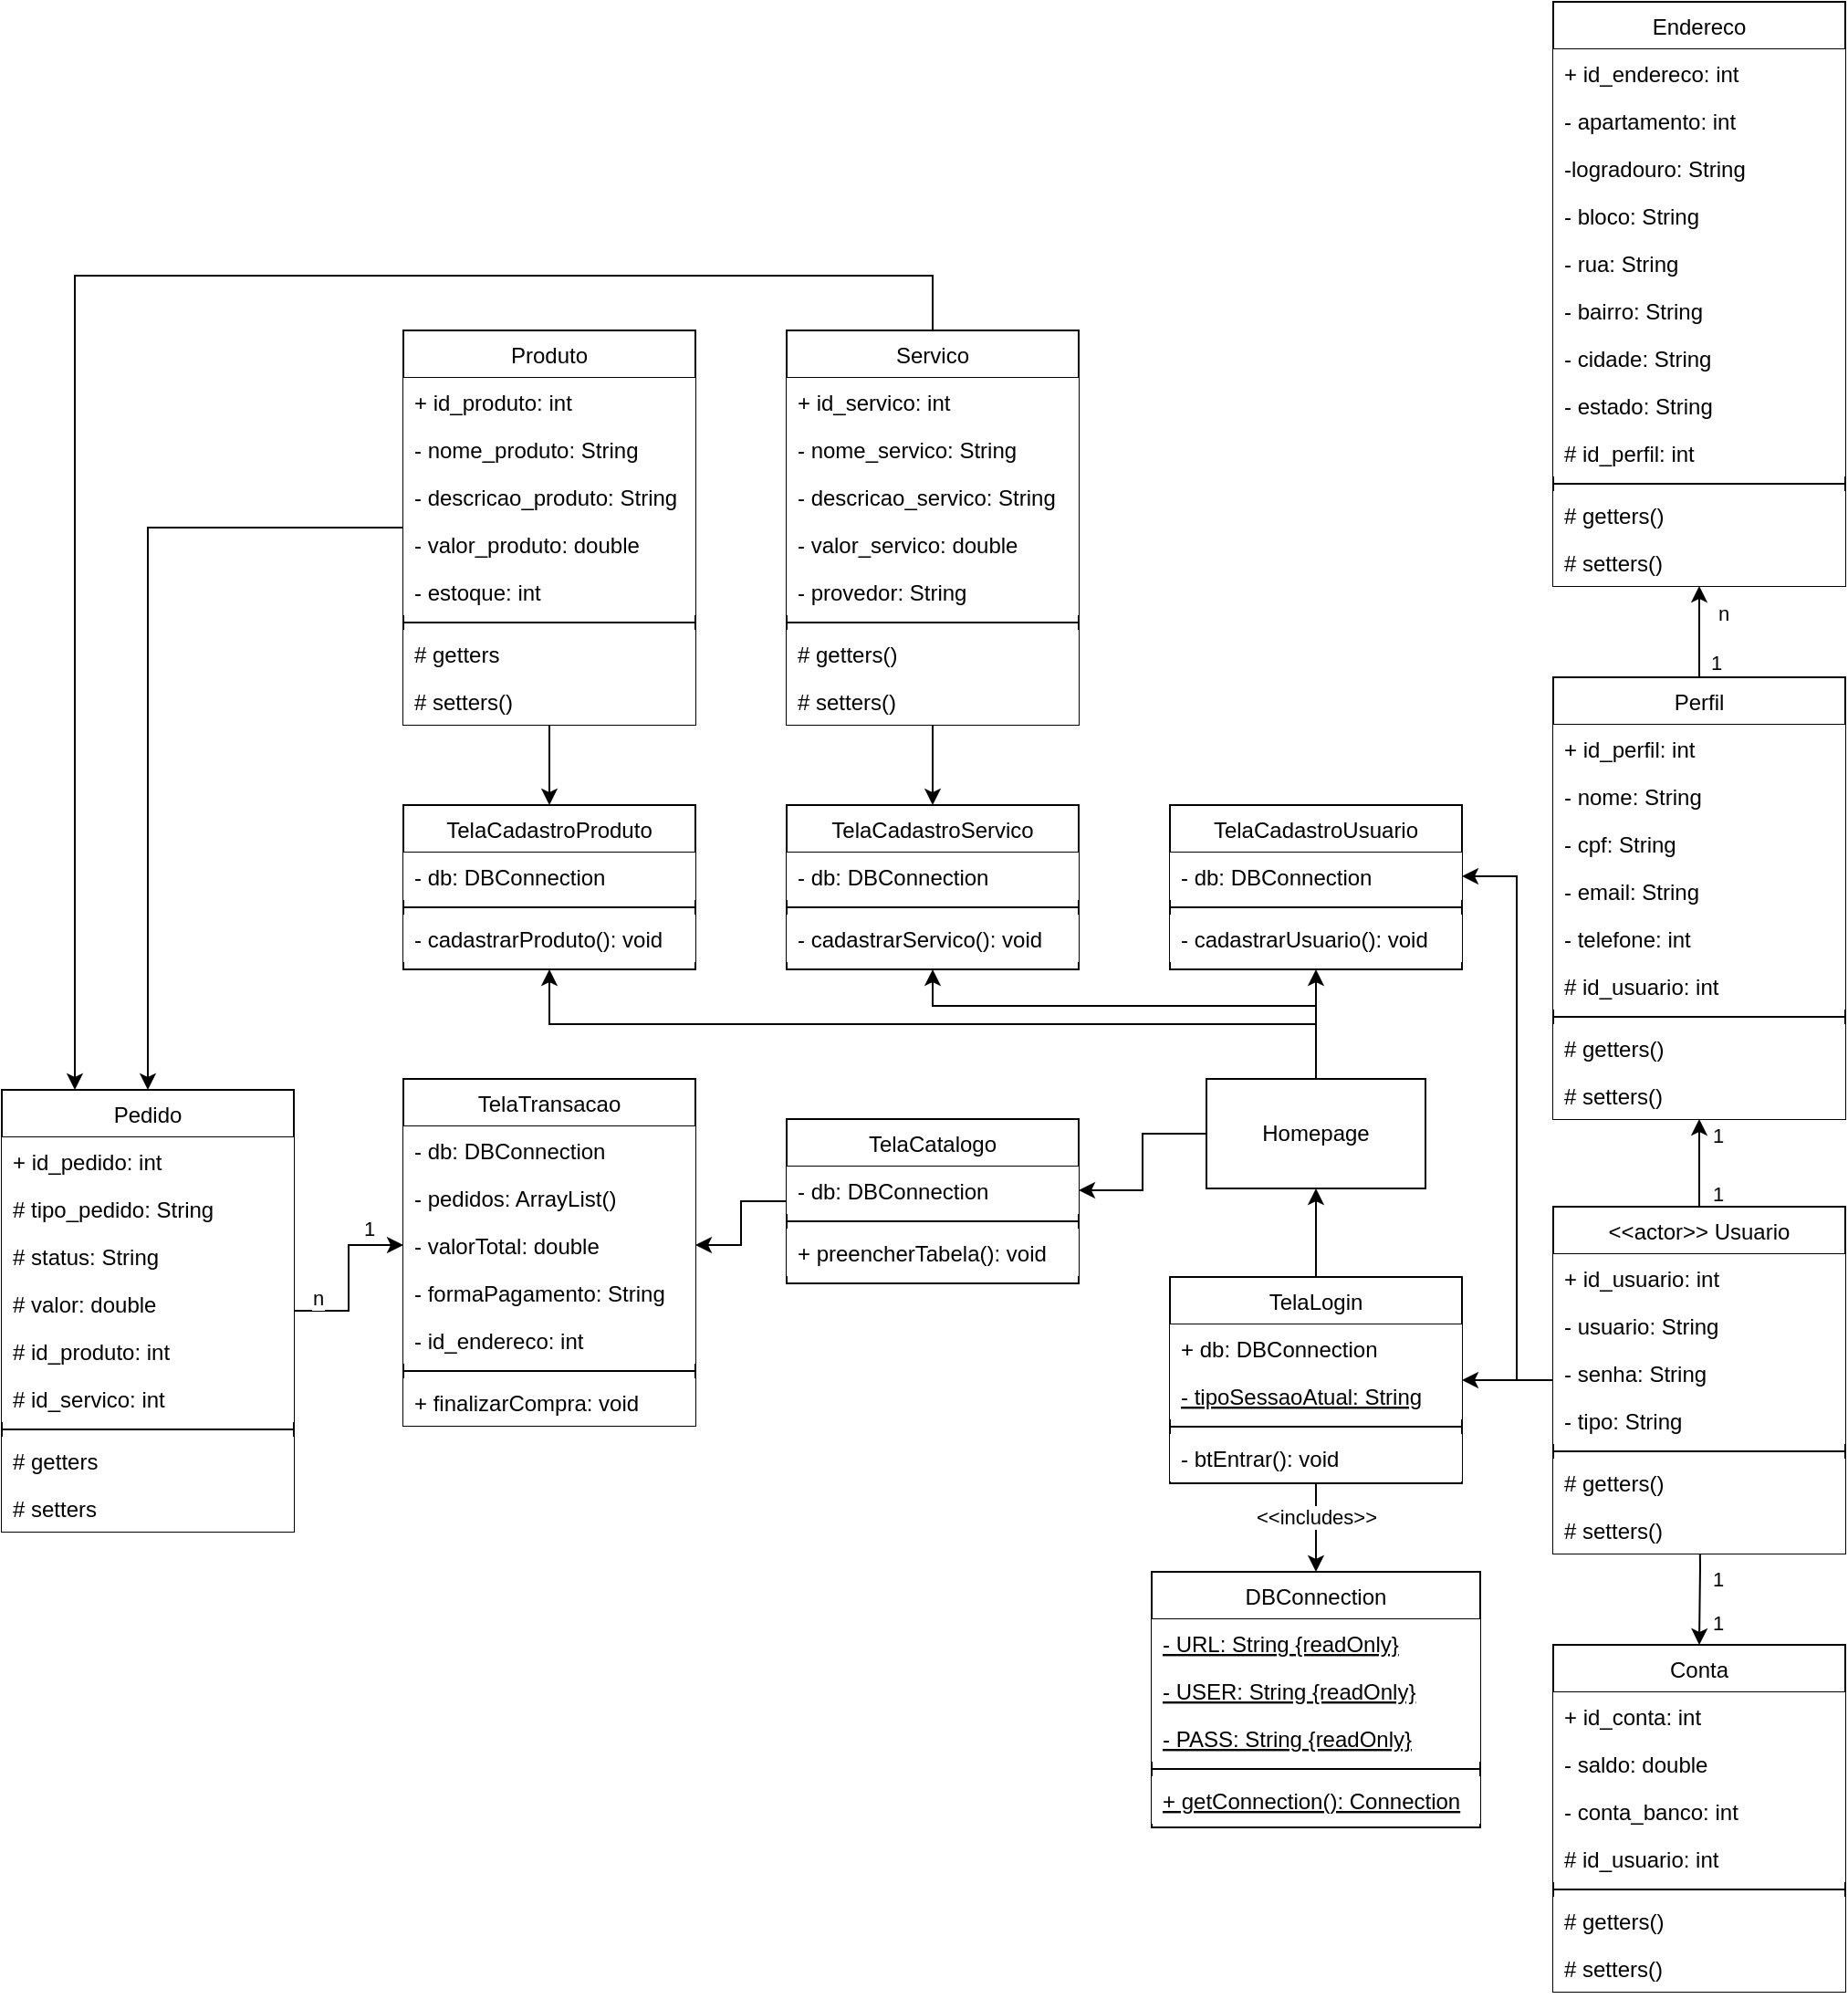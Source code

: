 <mxfile version="23.1.2" type="github">
  <diagram id="C5RBs43oDa-KdzZeNtuy" name="Page-1">
    <mxGraphModel dx="1889" dy="578" grid="1" gridSize="10" guides="1" tooltips="1" connect="1" arrows="1" fold="1" page="1" pageScale="1" pageWidth="827" pageHeight="1169" math="0" shadow="0">
      <root>
        <mxCell id="WIyWlLk6GJQsqaUBKTNV-0" />
        <mxCell id="WIyWlLk6GJQsqaUBKTNV-1" parent="WIyWlLk6GJQsqaUBKTNV-0" />
        <mxCell id="yMXAsZ4megCx-_pCpy9P-123" style="edgeStyle=orthogonalEdgeStyle;rounded=0;orthogonalLoop=1;jettySize=auto;html=1;entryX=0.5;entryY=1;entryDx=0;entryDy=0;" parent="WIyWlLk6GJQsqaUBKTNV-1" source="zkfFHV4jXpPFQw0GAbJ--17" target="yMXAsZ4megCx-_pCpy9P-109" edge="1">
          <mxGeometry relative="1" as="geometry" />
        </mxCell>
        <mxCell id="yMXAsZ4megCx-_pCpy9P-124" style="edgeStyle=orthogonalEdgeStyle;rounded=0;orthogonalLoop=1;jettySize=auto;html=1;" parent="WIyWlLk6GJQsqaUBKTNV-1" source="zkfFHV4jXpPFQw0GAbJ--17" target="yMXAsZ4megCx-_pCpy9P-27" edge="1">
          <mxGeometry relative="1" as="geometry" />
        </mxCell>
        <mxCell id="yMXAsZ4megCx-_pCpy9P-125" value="&amp;lt;&amp;lt;includes&amp;gt;&amp;gt;" style="edgeLabel;html=1;align=center;verticalAlign=middle;resizable=0;points=[];" parent="yMXAsZ4megCx-_pCpy9P-124" vertex="1" connectable="0">
          <mxGeometry x="-0.246" y="-2" relative="1" as="geometry">
            <mxPoint x="2" as="offset" />
          </mxGeometry>
        </mxCell>
        <mxCell id="zkfFHV4jXpPFQw0GAbJ--17" value="TelaLogin" style="swimlane;fontStyle=0;align=center;verticalAlign=top;childLayout=stackLayout;horizontal=1;startSize=26;horizontalStack=0;resizeParent=1;resizeLast=0;collapsible=1;marginBottom=0;rounded=0;shadow=0;strokeWidth=1;fillColor=default;gradientColor=none;" parent="WIyWlLk6GJQsqaUBKTNV-1" vertex="1">
          <mxGeometry x="190" y="748.5" width="160" height="113" as="geometry">
            <mxRectangle x="550" y="140" width="160" height="26" as="alternateBounds" />
          </mxGeometry>
        </mxCell>
        <mxCell id="zkfFHV4jXpPFQw0GAbJ--18" value="+ db: DBConnection" style="text;align=left;verticalAlign=top;spacingLeft=4;spacingRight=4;overflow=hidden;rotatable=0;points=[[0,0.5],[1,0.5]];portConstraint=eastwest;fillColor=default;" parent="zkfFHV4jXpPFQw0GAbJ--17" vertex="1">
          <mxGeometry y="26" width="160" height="26" as="geometry" />
        </mxCell>
        <mxCell id="zkfFHV4jXpPFQw0GAbJ--19" value="- tipoSessaoAtual: String" style="text;align=left;verticalAlign=top;spacingLeft=4;spacingRight=4;overflow=hidden;rotatable=0;points=[[0,0.5],[1,0.5]];portConstraint=eastwest;rounded=0;shadow=0;html=0;fillColor=default;fontStyle=4" parent="zkfFHV4jXpPFQw0GAbJ--17" vertex="1">
          <mxGeometry y="52" width="160" height="26" as="geometry" />
        </mxCell>
        <mxCell id="zkfFHV4jXpPFQw0GAbJ--23" value="" style="line;html=1;strokeWidth=1;align=left;verticalAlign=middle;spacingTop=-1;spacingLeft=3;spacingRight=3;rotatable=0;labelPosition=right;points=[];portConstraint=eastwest;" parent="zkfFHV4jXpPFQw0GAbJ--17" vertex="1">
          <mxGeometry y="78" width="160" height="8" as="geometry" />
        </mxCell>
        <mxCell id="zkfFHV4jXpPFQw0GAbJ--24" value="- btEntrar(): void" style="text;align=left;verticalAlign=top;spacingLeft=4;spacingRight=4;overflow=hidden;rotatable=0;points=[[0,0.5],[1,0.5]];portConstraint=eastwest;fillColor=default;" parent="zkfFHV4jXpPFQw0GAbJ--17" vertex="1">
          <mxGeometry y="86" width="160" height="26" as="geometry" />
        </mxCell>
        <mxCell id="yMXAsZ4megCx-_pCpy9P-65" style="edgeStyle=orthogonalEdgeStyle;rounded=0;orthogonalLoop=1;jettySize=auto;html=1;entryX=0.5;entryY=0;entryDx=0;entryDy=0;" parent="WIyWlLk6GJQsqaUBKTNV-1" target="yMXAsZ4megCx-_pCpy9P-57" edge="1">
          <mxGeometry relative="1" as="geometry">
            <mxPoint x="480" y="863" as="sourcePoint" />
          </mxGeometry>
        </mxCell>
        <mxCell id="yMXAsZ4megCx-_pCpy9P-80" value="1" style="edgeLabel;html=1;align=center;verticalAlign=middle;resizable=0;points=[];" parent="yMXAsZ4megCx-_pCpy9P-65" vertex="1" connectable="0">
          <mxGeometry x="-0.71" relative="1" as="geometry">
            <mxPoint x="10" as="offset" />
          </mxGeometry>
        </mxCell>
        <mxCell id="yMXAsZ4megCx-_pCpy9P-81" value="1" style="edgeLabel;html=1;align=center;verticalAlign=middle;resizable=0;points=[];" parent="yMXAsZ4megCx-_pCpy9P-65" vertex="1" connectable="0">
          <mxGeometry x="0.412" y="-1" relative="1" as="geometry">
            <mxPoint x="11" y="-11" as="offset" />
          </mxGeometry>
        </mxCell>
        <mxCell id="yMXAsZ4megCx-_pCpy9P-106" value="1" style="edgeLabel;html=1;align=center;verticalAlign=middle;resizable=0;points=[];" parent="yMXAsZ4megCx-_pCpy9P-65" vertex="1" connectable="0">
          <mxGeometry x="0.72" y="1" relative="1" as="geometry">
            <mxPoint x="9" as="offset" />
          </mxGeometry>
        </mxCell>
        <mxCell id="yMXAsZ4megCx-_pCpy9P-74" style="edgeStyle=orthogonalEdgeStyle;rounded=0;orthogonalLoop=1;jettySize=auto;html=1;entryX=0.5;entryY=1;entryDx=0;entryDy=0;" parent="WIyWlLk6GJQsqaUBKTNV-1" source="yMXAsZ4megCx-_pCpy9P-18" target="yMXAsZ4megCx-_pCpy9P-66" edge="1">
          <mxGeometry relative="1" as="geometry" />
        </mxCell>
        <mxCell id="yMXAsZ4megCx-_pCpy9P-82" value="1" style="edgeLabel;html=1;align=center;verticalAlign=middle;resizable=0;points=[];" parent="yMXAsZ4megCx-_pCpy9P-74" vertex="1" connectable="0">
          <mxGeometry x="0.477" y="1" relative="1" as="geometry">
            <mxPoint x="11" y="-4" as="offset" />
          </mxGeometry>
        </mxCell>
        <mxCell id="yMXAsZ4megCx-_pCpy9P-83" value="1" style="edgeLabel;html=1;align=center;verticalAlign=middle;resizable=0;points=[];" parent="yMXAsZ4megCx-_pCpy9P-74" vertex="1" connectable="0">
          <mxGeometry x="-0.453" y="-1" relative="1" as="geometry">
            <mxPoint x="9" y="6" as="offset" />
          </mxGeometry>
        </mxCell>
        <mxCell id="yMXAsZ4megCx-_pCpy9P-108" style="edgeStyle=orthogonalEdgeStyle;rounded=0;orthogonalLoop=1;jettySize=auto;html=1;entryX=1;entryY=0.5;entryDx=0;entryDy=0;" parent="WIyWlLk6GJQsqaUBKTNV-1" source="yMXAsZ4megCx-_pCpy9P-18" target="zkfFHV4jXpPFQw0GAbJ--17" edge="1">
          <mxGeometry relative="1" as="geometry" />
        </mxCell>
        <mxCell id="wwQKIm-ps_-PZc3ND7AW-23" style="edgeStyle=orthogonalEdgeStyle;rounded=0;orthogonalLoop=1;jettySize=auto;html=1;entryX=1;entryY=0.5;entryDx=0;entryDy=0;" edge="1" parent="WIyWlLk6GJQsqaUBKTNV-1" source="yMXAsZ4megCx-_pCpy9P-18" target="yMXAsZ4megCx-_pCpy9P-137">
          <mxGeometry relative="1" as="geometry">
            <Array as="points">
              <mxPoint x="380" y="805" />
              <mxPoint x="380" y="529" />
            </Array>
          </mxGeometry>
        </mxCell>
        <mxCell id="yMXAsZ4megCx-_pCpy9P-18" value="&lt;&lt;actor&gt;&gt; Usuario" style="swimlane;fontStyle=0;align=center;verticalAlign=top;childLayout=stackLayout;horizontal=1;startSize=26;horizontalStack=0;resizeParent=1;resizeLast=0;collapsible=1;marginBottom=0;rounded=0;shadow=0;strokeWidth=1;fillColor=default;gradientColor=none;" parent="WIyWlLk6GJQsqaUBKTNV-1" vertex="1">
          <mxGeometry x="400" y="710" width="160" height="190" as="geometry">
            <mxRectangle x="550" y="140" width="160" height="26" as="alternateBounds" />
          </mxGeometry>
        </mxCell>
        <mxCell id="yMXAsZ4megCx-_pCpy9P-19" value="+ id_usuario: int" style="text;align=left;verticalAlign=top;spacingLeft=4;spacingRight=4;overflow=hidden;rotatable=0;points=[[0,0.5],[1,0.5]];portConstraint=eastwest;fillColor=default;" parent="yMXAsZ4megCx-_pCpy9P-18" vertex="1">
          <mxGeometry y="26" width="160" height="26" as="geometry" />
        </mxCell>
        <mxCell id="yMXAsZ4megCx-_pCpy9P-20" value="- usuario: String" style="text;align=left;verticalAlign=top;spacingLeft=4;spacingRight=4;overflow=hidden;rotatable=0;points=[[0,0.5],[1,0.5]];portConstraint=eastwest;rounded=0;shadow=0;html=0;fillColor=default;" parent="yMXAsZ4megCx-_pCpy9P-18" vertex="1">
          <mxGeometry y="52" width="160" height="26" as="geometry" />
        </mxCell>
        <mxCell id="yMXAsZ4megCx-_pCpy9P-21" value="- senha: String" style="text;align=left;verticalAlign=top;spacingLeft=4;spacingRight=4;overflow=hidden;rotatable=0;points=[[0,0.5],[1,0.5]];portConstraint=eastwest;rounded=0;shadow=0;html=0;fillColor=default;" parent="yMXAsZ4megCx-_pCpy9P-18" vertex="1">
          <mxGeometry y="78" width="160" height="26" as="geometry" />
        </mxCell>
        <mxCell id="yMXAsZ4megCx-_pCpy9P-22" value="- tipo: String" style="text;align=left;verticalAlign=top;spacingLeft=4;spacingRight=4;overflow=hidden;rotatable=0;points=[[0,0.5],[1,0.5]];portConstraint=eastwest;rounded=0;shadow=0;html=0;fillColor=default;" parent="yMXAsZ4megCx-_pCpy9P-18" vertex="1">
          <mxGeometry y="104" width="160" height="26" as="geometry" />
        </mxCell>
        <mxCell id="yMXAsZ4megCx-_pCpy9P-24" value="" style="line;html=1;strokeWidth=1;align=left;verticalAlign=middle;spacingTop=-1;spacingLeft=3;spacingRight=3;rotatable=0;labelPosition=right;points=[];portConstraint=eastwest;" parent="yMXAsZ4megCx-_pCpy9P-18" vertex="1">
          <mxGeometry y="130" width="160" height="8" as="geometry" />
        </mxCell>
        <mxCell id="yMXAsZ4megCx-_pCpy9P-25" value="# getters()" style="text;align=left;verticalAlign=top;spacingLeft=4;spacingRight=4;overflow=hidden;rotatable=0;points=[[0,0.5],[1,0.5]];portConstraint=eastwest;fillColor=default;" parent="yMXAsZ4megCx-_pCpy9P-18" vertex="1">
          <mxGeometry y="138" width="160" height="26" as="geometry" />
        </mxCell>
        <mxCell id="yMXAsZ4megCx-_pCpy9P-26" value="# setters()" style="text;align=left;verticalAlign=top;spacingLeft=4;spacingRight=4;overflow=hidden;rotatable=0;points=[[0,0.5],[1,0.5]];portConstraint=eastwest;fillColor=default;" parent="yMXAsZ4megCx-_pCpy9P-18" vertex="1">
          <mxGeometry y="164" width="160" height="26" as="geometry" />
        </mxCell>
        <mxCell id="yMXAsZ4megCx-_pCpy9P-27" value="DBConnection" style="swimlane;fontStyle=0;align=center;verticalAlign=top;childLayout=stackLayout;horizontal=1;startSize=26;horizontalStack=0;resizeParent=1;resizeLast=0;collapsible=1;marginBottom=0;rounded=0;shadow=0;strokeWidth=1;fillColor=default;gradientColor=none;" parent="WIyWlLk6GJQsqaUBKTNV-1" vertex="1">
          <mxGeometry x="180" y="910" width="180" height="140" as="geometry">
            <mxRectangle x="550" y="140" width="160" height="26" as="alternateBounds" />
          </mxGeometry>
        </mxCell>
        <mxCell id="yMXAsZ4megCx-_pCpy9P-28" value="- URL: String {readOnly}&#xa;" style="text;align=left;verticalAlign=top;spacingLeft=4;spacingRight=4;overflow=hidden;rotatable=0;points=[[0,0.5],[1,0.5]];portConstraint=eastwest;fillColor=default;fontStyle=4" parent="yMXAsZ4megCx-_pCpy9P-27" vertex="1">
          <mxGeometry y="26" width="180" height="26" as="geometry" />
        </mxCell>
        <mxCell id="yMXAsZ4megCx-_pCpy9P-29" value="- USER: String {readOnly}" style="text;align=left;verticalAlign=top;spacingLeft=4;spacingRight=4;overflow=hidden;rotatable=0;points=[[0,0.5],[1,0.5]];portConstraint=eastwest;rounded=0;shadow=0;html=0;fillColor=default;fontStyle=4" parent="yMXAsZ4megCx-_pCpy9P-27" vertex="1">
          <mxGeometry y="52" width="180" height="26" as="geometry" />
        </mxCell>
        <mxCell id="yMXAsZ4megCx-_pCpy9P-30" value="- PASS: String {readOnly}" style="text;align=left;verticalAlign=top;spacingLeft=4;spacingRight=4;overflow=hidden;rotatable=0;points=[[0,0.5],[1,0.5]];portConstraint=eastwest;rounded=0;shadow=0;html=0;fillColor=default;fontStyle=4" parent="yMXAsZ4megCx-_pCpy9P-27" vertex="1">
          <mxGeometry y="78" width="180" height="26" as="geometry" />
        </mxCell>
        <mxCell id="yMXAsZ4megCx-_pCpy9P-33" value="" style="line;html=1;strokeWidth=1;align=left;verticalAlign=middle;spacingTop=-1;spacingLeft=3;spacingRight=3;rotatable=0;labelPosition=right;points=[];portConstraint=eastwest;" parent="yMXAsZ4megCx-_pCpy9P-27" vertex="1">
          <mxGeometry y="104" width="180" height="8" as="geometry" />
        </mxCell>
        <mxCell id="yMXAsZ4megCx-_pCpy9P-34" value="+ getConnection(): Connection" style="text;align=left;verticalAlign=top;spacingLeft=4;spacingRight=4;overflow=hidden;rotatable=0;points=[[0,0.5],[1,0.5]];portConstraint=eastwest;fillColor=default;fontStyle=4" parent="yMXAsZ4megCx-_pCpy9P-27" vertex="1">
          <mxGeometry y="112" width="180" height="26" as="geometry" />
        </mxCell>
        <mxCell id="wwQKIm-ps_-PZc3ND7AW-12" style="edgeStyle=orthogonalEdgeStyle;rounded=0;orthogonalLoop=1;jettySize=auto;html=1;" edge="1" parent="WIyWlLk6GJQsqaUBKTNV-1" source="yMXAsZ4megCx-_pCpy9P-36" target="yMXAsZ4megCx-_pCpy9P-146">
          <mxGeometry relative="1" as="geometry" />
        </mxCell>
        <mxCell id="wwQKIm-ps_-PZc3ND7AW-20" style="edgeStyle=orthogonalEdgeStyle;rounded=0;orthogonalLoop=1;jettySize=auto;html=1;entryX=0.5;entryY=0;entryDx=0;entryDy=0;" edge="1" parent="WIyWlLk6GJQsqaUBKTNV-1" source="yMXAsZ4megCx-_pCpy9P-36" target="yMXAsZ4megCx-_pCpy9P-127">
          <mxGeometry relative="1" as="geometry" />
        </mxCell>
        <mxCell id="yMXAsZ4megCx-_pCpy9P-36" value="Produto" style="swimlane;fontStyle=0;align=center;verticalAlign=top;childLayout=stackLayout;horizontal=1;startSize=26;horizontalStack=0;resizeParent=1;resizeLast=0;collapsible=1;marginBottom=0;rounded=0;shadow=0;strokeWidth=1;fillColor=default;gradientColor=none;" parent="WIyWlLk6GJQsqaUBKTNV-1" vertex="1">
          <mxGeometry x="-230" y="230" width="160" height="216" as="geometry">
            <mxRectangle x="550" y="140" width="160" height="26" as="alternateBounds" />
          </mxGeometry>
        </mxCell>
        <mxCell id="yMXAsZ4megCx-_pCpy9P-37" value="+ id_produto: int" style="text;align=left;verticalAlign=top;spacingLeft=4;spacingRight=4;overflow=hidden;rotatable=0;points=[[0,0.5],[1,0.5]];portConstraint=eastwest;fillColor=default;" parent="yMXAsZ4megCx-_pCpy9P-36" vertex="1">
          <mxGeometry y="26" width="160" height="26" as="geometry" />
        </mxCell>
        <mxCell id="yMXAsZ4megCx-_pCpy9P-38" value="- nome_produto: String" style="text;align=left;verticalAlign=top;spacingLeft=4;spacingRight=4;overflow=hidden;rotatable=0;points=[[0,0.5],[1,0.5]];portConstraint=eastwest;rounded=0;shadow=0;html=0;fillColor=default;" parent="yMXAsZ4megCx-_pCpy9P-36" vertex="1">
          <mxGeometry y="52" width="160" height="26" as="geometry" />
        </mxCell>
        <mxCell id="yMXAsZ4megCx-_pCpy9P-39" value="- descricao_produto: String" style="text;align=left;verticalAlign=top;spacingLeft=4;spacingRight=4;overflow=hidden;rotatable=0;points=[[0,0.5],[1,0.5]];portConstraint=eastwest;rounded=0;shadow=0;html=0;fillColor=default;" parent="yMXAsZ4megCx-_pCpy9P-36" vertex="1">
          <mxGeometry y="78" width="160" height="26" as="geometry" />
        </mxCell>
        <mxCell id="yMXAsZ4megCx-_pCpy9P-40" value="- valor_produto: double" style="text;align=left;verticalAlign=top;spacingLeft=4;spacingRight=4;overflow=hidden;rotatable=0;points=[[0,0.5],[1,0.5]];portConstraint=eastwest;rounded=0;shadow=0;html=0;fillColor=default;" parent="yMXAsZ4megCx-_pCpy9P-36" vertex="1">
          <mxGeometry y="104" width="160" height="26" as="geometry" />
        </mxCell>
        <mxCell id="yMXAsZ4megCx-_pCpy9P-41" value="- estoque: int" style="text;align=left;verticalAlign=top;spacingLeft=4;spacingRight=4;overflow=hidden;rotatable=0;points=[[0,0.5],[1,0.5]];portConstraint=eastwest;rounded=0;shadow=0;html=0;fillColor=default;" parent="yMXAsZ4megCx-_pCpy9P-36" vertex="1">
          <mxGeometry y="130" width="160" height="26" as="geometry" />
        </mxCell>
        <mxCell id="yMXAsZ4megCx-_pCpy9P-42" value="" style="line;html=1;strokeWidth=1;align=left;verticalAlign=middle;spacingTop=-1;spacingLeft=3;spacingRight=3;rotatable=0;labelPosition=right;points=[];portConstraint=eastwest;" parent="yMXAsZ4megCx-_pCpy9P-36" vertex="1">
          <mxGeometry y="156" width="160" height="8" as="geometry" />
        </mxCell>
        <mxCell id="yMXAsZ4megCx-_pCpy9P-43" value="# getters" style="text;align=left;verticalAlign=top;spacingLeft=4;spacingRight=4;overflow=hidden;rotatable=0;points=[[0,0.5],[1,0.5]];portConstraint=eastwest;fillColor=default;" parent="yMXAsZ4megCx-_pCpy9P-36" vertex="1">
          <mxGeometry y="164" width="160" height="26" as="geometry" />
        </mxCell>
        <mxCell id="wwQKIm-ps_-PZc3ND7AW-26" value="# setters()" style="text;align=left;verticalAlign=top;spacingLeft=4;spacingRight=4;overflow=hidden;rotatable=0;points=[[0,0.5],[1,0.5]];portConstraint=eastwest;fillColor=default;" vertex="1" parent="yMXAsZ4megCx-_pCpy9P-36">
          <mxGeometry y="190" width="160" height="26" as="geometry" />
        </mxCell>
        <mxCell id="wwQKIm-ps_-PZc3ND7AW-10" style="edgeStyle=orthogonalEdgeStyle;rounded=0;orthogonalLoop=1;jettySize=auto;html=1;" edge="1" parent="WIyWlLk6GJQsqaUBKTNV-1" source="yMXAsZ4megCx-_pCpy9P-45" target="wwQKIm-ps_-PZc3ND7AW-5">
          <mxGeometry relative="1" as="geometry" />
        </mxCell>
        <mxCell id="wwQKIm-ps_-PZc3ND7AW-22" style="edgeStyle=orthogonalEdgeStyle;rounded=0;orthogonalLoop=1;jettySize=auto;html=1;entryX=0.25;entryY=0;entryDx=0;entryDy=0;" edge="1" parent="WIyWlLk6GJQsqaUBKTNV-1" source="yMXAsZ4megCx-_pCpy9P-45" target="yMXAsZ4megCx-_pCpy9P-127">
          <mxGeometry relative="1" as="geometry">
            <Array as="points">
              <mxPoint x="60" y="200" />
              <mxPoint x="-410" y="200" />
            </Array>
          </mxGeometry>
        </mxCell>
        <mxCell id="yMXAsZ4megCx-_pCpy9P-45" value="Servico" style="swimlane;fontStyle=0;align=center;verticalAlign=top;childLayout=stackLayout;horizontal=1;startSize=26;horizontalStack=0;resizeParent=1;resizeLast=0;collapsible=1;marginBottom=0;rounded=0;shadow=0;strokeWidth=1;fillColor=default;gradientColor=none;" parent="WIyWlLk6GJQsqaUBKTNV-1" vertex="1">
          <mxGeometry x="-20" y="230" width="160" height="216" as="geometry">
            <mxRectangle x="550" y="140" width="160" height="26" as="alternateBounds" />
          </mxGeometry>
        </mxCell>
        <mxCell id="yMXAsZ4megCx-_pCpy9P-46" value="+ id_servico: int" style="text;align=left;verticalAlign=top;spacingLeft=4;spacingRight=4;overflow=hidden;rotatable=0;points=[[0,0.5],[1,0.5]];portConstraint=eastwest;fillColor=default;" parent="yMXAsZ4megCx-_pCpy9P-45" vertex="1">
          <mxGeometry y="26" width="160" height="26" as="geometry" />
        </mxCell>
        <mxCell id="yMXAsZ4megCx-_pCpy9P-47" value="- nome_servico: String" style="text;align=left;verticalAlign=top;spacingLeft=4;spacingRight=4;overflow=hidden;rotatable=0;points=[[0,0.5],[1,0.5]];portConstraint=eastwest;rounded=0;shadow=0;html=0;fillColor=default;" parent="yMXAsZ4megCx-_pCpy9P-45" vertex="1">
          <mxGeometry y="52" width="160" height="26" as="geometry" />
        </mxCell>
        <mxCell id="yMXAsZ4megCx-_pCpy9P-48" value="- descricao_servico: String" style="text;align=left;verticalAlign=top;spacingLeft=4;spacingRight=4;overflow=hidden;rotatable=0;points=[[0,0.5],[1,0.5]];portConstraint=eastwest;rounded=0;shadow=0;html=0;fillColor=default;" parent="yMXAsZ4megCx-_pCpy9P-45" vertex="1">
          <mxGeometry y="78" width="160" height="26" as="geometry" />
        </mxCell>
        <mxCell id="yMXAsZ4megCx-_pCpy9P-49" value="- valor_servico: double" style="text;align=left;verticalAlign=top;spacingLeft=4;spacingRight=4;overflow=hidden;rotatable=0;points=[[0,0.5],[1,0.5]];portConstraint=eastwest;rounded=0;shadow=0;html=0;fillColor=default;" parent="yMXAsZ4megCx-_pCpy9P-45" vertex="1">
          <mxGeometry y="104" width="160" height="26" as="geometry" />
        </mxCell>
        <mxCell id="yMXAsZ4megCx-_pCpy9P-50" value="- provedor: String" style="text;align=left;verticalAlign=top;spacingLeft=4;spacingRight=4;overflow=hidden;rotatable=0;points=[[0,0.5],[1,0.5]];portConstraint=eastwest;rounded=0;shadow=0;html=0;fillColor=default;" parent="yMXAsZ4megCx-_pCpy9P-45" vertex="1">
          <mxGeometry y="130" width="160" height="26" as="geometry" />
        </mxCell>
        <mxCell id="yMXAsZ4megCx-_pCpy9P-51" value="" style="line;html=1;strokeWidth=1;align=left;verticalAlign=middle;spacingTop=-1;spacingLeft=3;spacingRight=3;rotatable=0;labelPosition=right;points=[];portConstraint=eastwest;" parent="yMXAsZ4megCx-_pCpy9P-45" vertex="1">
          <mxGeometry y="156" width="160" height="8" as="geometry" />
        </mxCell>
        <mxCell id="yMXAsZ4megCx-_pCpy9P-52" value="# getters()" style="text;align=left;verticalAlign=top;spacingLeft=4;spacingRight=4;overflow=hidden;rotatable=0;points=[[0,0.5],[1,0.5]];portConstraint=eastwest;fillColor=default;" parent="yMXAsZ4megCx-_pCpy9P-45" vertex="1">
          <mxGeometry y="164" width="160" height="26" as="geometry" />
        </mxCell>
        <mxCell id="wwQKIm-ps_-PZc3ND7AW-27" value="# setters()" style="text;align=left;verticalAlign=top;spacingLeft=4;spacingRight=4;overflow=hidden;rotatable=0;points=[[0,0.5],[1,0.5]];portConstraint=eastwest;fillColor=default;" vertex="1" parent="yMXAsZ4megCx-_pCpy9P-45">
          <mxGeometry y="190" width="160" height="26" as="geometry" />
        </mxCell>
        <mxCell id="yMXAsZ4megCx-_pCpy9P-57" value="Conta" style="swimlane;fontStyle=0;align=center;verticalAlign=top;childLayout=stackLayout;horizontal=1;startSize=26;horizontalStack=0;resizeParent=1;resizeLast=0;collapsible=1;marginBottom=0;rounded=0;shadow=0;strokeWidth=1;fillColor=default;gradientColor=none;" parent="WIyWlLk6GJQsqaUBKTNV-1" vertex="1">
          <mxGeometry x="400" y="950" width="160" height="190" as="geometry">
            <mxRectangle x="550" y="140" width="160" height="26" as="alternateBounds" />
          </mxGeometry>
        </mxCell>
        <mxCell id="yMXAsZ4megCx-_pCpy9P-58" value="+ id_conta: int" style="text;align=left;verticalAlign=top;spacingLeft=4;spacingRight=4;overflow=hidden;rotatable=0;points=[[0,0.5],[1,0.5]];portConstraint=eastwest;fillColor=default;" parent="yMXAsZ4megCx-_pCpy9P-57" vertex="1">
          <mxGeometry y="26" width="160" height="26" as="geometry" />
        </mxCell>
        <mxCell id="yMXAsZ4megCx-_pCpy9P-59" value="- saldo: double" style="text;align=left;verticalAlign=top;spacingLeft=4;spacingRight=4;overflow=hidden;rotatable=0;points=[[0,0.5],[1,0.5]];portConstraint=eastwest;rounded=0;shadow=0;html=0;fillColor=default;" parent="yMXAsZ4megCx-_pCpy9P-57" vertex="1">
          <mxGeometry y="52" width="160" height="26" as="geometry" />
        </mxCell>
        <mxCell id="yMXAsZ4megCx-_pCpy9P-60" value="- conta_banco: int" style="text;align=left;verticalAlign=top;spacingLeft=4;spacingRight=4;overflow=hidden;rotatable=0;points=[[0,0.5],[1,0.5]];portConstraint=eastwest;rounded=0;shadow=0;html=0;fillColor=default;" parent="yMXAsZ4megCx-_pCpy9P-57" vertex="1">
          <mxGeometry y="78" width="160" height="26" as="geometry" />
        </mxCell>
        <mxCell id="yMXAsZ4megCx-_pCpy9P-61" value="# id_usuario: int" style="text;align=left;verticalAlign=top;spacingLeft=4;spacingRight=4;overflow=hidden;rotatable=0;points=[[0,0.5],[1,0.5]];portConstraint=eastwest;rounded=0;shadow=0;html=0;fillColor=default;" parent="yMXAsZ4megCx-_pCpy9P-57" vertex="1">
          <mxGeometry y="104" width="160" height="26" as="geometry" />
        </mxCell>
        <mxCell id="yMXAsZ4megCx-_pCpy9P-62" value="" style="line;html=1;strokeWidth=1;align=left;verticalAlign=middle;spacingTop=-1;spacingLeft=3;spacingRight=3;rotatable=0;labelPosition=right;points=[];portConstraint=eastwest;" parent="yMXAsZ4megCx-_pCpy9P-57" vertex="1">
          <mxGeometry y="130" width="160" height="8" as="geometry" />
        </mxCell>
        <mxCell id="yMXAsZ4megCx-_pCpy9P-63" value="# getters()" style="text;align=left;verticalAlign=top;spacingLeft=4;spacingRight=4;overflow=hidden;rotatable=0;points=[[0,0.5],[1,0.5]];portConstraint=eastwest;fillColor=default;" parent="yMXAsZ4megCx-_pCpy9P-57" vertex="1">
          <mxGeometry y="138" width="160" height="26" as="geometry" />
        </mxCell>
        <mxCell id="yMXAsZ4megCx-_pCpy9P-64" value="# setters()" style="text;align=left;verticalAlign=top;spacingLeft=4;spacingRight=4;overflow=hidden;rotatable=0;points=[[0,0.5],[1,0.5]];portConstraint=eastwest;fillColor=default;" parent="yMXAsZ4megCx-_pCpy9P-57" vertex="1">
          <mxGeometry y="164" width="160" height="26" as="geometry" />
        </mxCell>
        <mxCell id="yMXAsZ4megCx-_pCpy9P-92" style="edgeStyle=orthogonalEdgeStyle;rounded=0;orthogonalLoop=1;jettySize=auto;html=1;entryX=0.5;entryY=1;entryDx=0;entryDy=0;" parent="WIyWlLk6GJQsqaUBKTNV-1" source="yMXAsZ4megCx-_pCpy9P-66" target="yMXAsZ4megCx-_pCpy9P-84" edge="1">
          <mxGeometry relative="1" as="geometry" />
        </mxCell>
        <mxCell id="yMXAsZ4megCx-_pCpy9P-101" value="n" style="edgeLabel;html=1;align=center;verticalAlign=middle;resizable=0;points=[];" parent="yMXAsZ4megCx-_pCpy9P-92" vertex="1" connectable="0">
          <mxGeometry x="0.407" y="2" relative="1" as="geometry">
            <mxPoint x="15" as="offset" />
          </mxGeometry>
        </mxCell>
        <mxCell id="yMXAsZ4megCx-_pCpy9P-102" value="1" style="edgeLabel;html=1;align=center;verticalAlign=middle;resizable=0;points=[];" parent="yMXAsZ4megCx-_pCpy9P-92" vertex="1" connectable="0">
          <mxGeometry x="-0.541" relative="1" as="geometry">
            <mxPoint x="9" y="3" as="offset" />
          </mxGeometry>
        </mxCell>
        <mxCell id="yMXAsZ4megCx-_pCpy9P-66" value="Perfil" style="swimlane;fontStyle=0;align=center;verticalAlign=top;childLayout=stackLayout;horizontal=1;startSize=26;horizontalStack=0;resizeParent=1;resizeLast=0;collapsible=1;marginBottom=0;rounded=0;shadow=0;strokeWidth=1;fillColor=default;gradientColor=none;" parent="WIyWlLk6GJQsqaUBKTNV-1" vertex="1">
          <mxGeometry x="400" y="420" width="160" height="242" as="geometry">
            <mxRectangle x="550" y="140" width="160" height="26" as="alternateBounds" />
          </mxGeometry>
        </mxCell>
        <mxCell id="yMXAsZ4megCx-_pCpy9P-67" value="+ id_perfil: int" style="text;align=left;verticalAlign=top;spacingLeft=4;spacingRight=4;overflow=hidden;rotatable=0;points=[[0,0.5],[1,0.5]];portConstraint=eastwest;fillColor=default;" parent="yMXAsZ4megCx-_pCpy9P-66" vertex="1">
          <mxGeometry y="26" width="160" height="26" as="geometry" />
        </mxCell>
        <mxCell id="yMXAsZ4megCx-_pCpy9P-68" value="- nome: String" style="text;align=left;verticalAlign=top;spacingLeft=4;spacingRight=4;overflow=hidden;rotatable=0;points=[[0,0.5],[1,0.5]];portConstraint=eastwest;rounded=0;shadow=0;html=0;fillColor=default;" parent="yMXAsZ4megCx-_pCpy9P-66" vertex="1">
          <mxGeometry y="52" width="160" height="26" as="geometry" />
        </mxCell>
        <mxCell id="yMXAsZ4megCx-_pCpy9P-69" value="- cpf: String" style="text;align=left;verticalAlign=top;spacingLeft=4;spacingRight=4;overflow=hidden;rotatable=0;points=[[0,0.5],[1,0.5]];portConstraint=eastwest;rounded=0;shadow=0;html=0;fillColor=default;" parent="yMXAsZ4megCx-_pCpy9P-66" vertex="1">
          <mxGeometry y="78" width="160" height="26" as="geometry" />
        </mxCell>
        <mxCell id="yMXAsZ4megCx-_pCpy9P-70" value="- email: String" style="text;align=left;verticalAlign=top;spacingLeft=4;spacingRight=4;overflow=hidden;rotatable=0;points=[[0,0.5],[1,0.5]];portConstraint=eastwest;rounded=0;shadow=0;html=0;fillColor=default;" parent="yMXAsZ4megCx-_pCpy9P-66" vertex="1">
          <mxGeometry y="104" width="160" height="26" as="geometry" />
        </mxCell>
        <mxCell id="yMXAsZ4megCx-_pCpy9P-104" value="- telefone: int" style="text;align=left;verticalAlign=top;spacingLeft=4;spacingRight=4;overflow=hidden;rotatable=0;points=[[0,0.5],[1,0.5]];portConstraint=eastwest;rounded=0;shadow=0;html=0;fillColor=default;" parent="yMXAsZ4megCx-_pCpy9P-66" vertex="1">
          <mxGeometry y="130" width="160" height="26" as="geometry" />
        </mxCell>
        <mxCell id="yMXAsZ4megCx-_pCpy9P-105" value="# id_usuario: int" style="text;align=left;verticalAlign=top;spacingLeft=4;spacingRight=4;overflow=hidden;rotatable=0;points=[[0,0.5],[1,0.5]];portConstraint=eastwest;rounded=0;shadow=0;html=0;fillColor=default;" parent="yMXAsZ4megCx-_pCpy9P-66" vertex="1">
          <mxGeometry y="156" width="160" height="26" as="geometry" />
        </mxCell>
        <mxCell id="yMXAsZ4megCx-_pCpy9P-71" value="" style="line;html=1;strokeWidth=1;align=left;verticalAlign=middle;spacingTop=-1;spacingLeft=3;spacingRight=3;rotatable=0;labelPosition=right;points=[];portConstraint=eastwest;" parent="yMXAsZ4megCx-_pCpy9P-66" vertex="1">
          <mxGeometry y="182" width="160" height="8" as="geometry" />
        </mxCell>
        <mxCell id="yMXAsZ4megCx-_pCpy9P-72" value="# getters()" style="text;align=left;verticalAlign=top;spacingLeft=4;spacingRight=4;overflow=hidden;rotatable=0;points=[[0,0.5],[1,0.5]];portConstraint=eastwest;fillColor=default;" parent="yMXAsZ4megCx-_pCpy9P-66" vertex="1">
          <mxGeometry y="190" width="160" height="26" as="geometry" />
        </mxCell>
        <mxCell id="yMXAsZ4megCx-_pCpy9P-73" value="# setters()" style="text;align=left;verticalAlign=top;spacingLeft=4;spacingRight=4;overflow=hidden;rotatable=0;points=[[0,0.5],[1,0.5]];portConstraint=eastwest;fillColor=default;" parent="yMXAsZ4megCx-_pCpy9P-66" vertex="1">
          <mxGeometry y="216" width="160" height="26" as="geometry" />
        </mxCell>
        <mxCell id="yMXAsZ4megCx-_pCpy9P-84" value="Endereco" style="swimlane;fontStyle=0;align=center;verticalAlign=top;childLayout=stackLayout;horizontal=1;startSize=26;horizontalStack=0;resizeParent=1;resizeLast=0;collapsible=1;marginBottom=0;rounded=0;shadow=0;strokeWidth=1;fillColor=default;gradientColor=none;" parent="WIyWlLk6GJQsqaUBKTNV-1" vertex="1">
          <mxGeometry x="400" y="50" width="160" height="320" as="geometry">
            <mxRectangle x="550" y="140" width="160" height="26" as="alternateBounds" />
          </mxGeometry>
        </mxCell>
        <mxCell id="yMXAsZ4megCx-_pCpy9P-85" value="+ id_endereco: int" style="text;align=left;verticalAlign=top;spacingLeft=4;spacingRight=4;overflow=hidden;rotatable=0;points=[[0,0.5],[1,0.5]];portConstraint=eastwest;fillColor=default;" parent="yMXAsZ4megCx-_pCpy9P-84" vertex="1">
          <mxGeometry y="26" width="160" height="26" as="geometry" />
        </mxCell>
        <mxCell id="yMXAsZ4megCx-_pCpy9P-86" value="- apartamento: int" style="text;align=left;verticalAlign=top;spacingLeft=4;spacingRight=4;overflow=hidden;rotatable=0;points=[[0,0.5],[1,0.5]];portConstraint=eastwest;rounded=0;shadow=0;html=0;fillColor=default;" parent="yMXAsZ4megCx-_pCpy9P-84" vertex="1">
          <mxGeometry y="52" width="160" height="26" as="geometry" />
        </mxCell>
        <mxCell id="yMXAsZ4megCx-_pCpy9P-103" value="-logradouro: String" style="text;align=left;verticalAlign=top;spacingLeft=4;spacingRight=4;overflow=hidden;rotatable=0;points=[[0,0.5],[1,0.5]];portConstraint=eastwest;rounded=0;shadow=0;html=0;fillColor=default;" parent="yMXAsZ4megCx-_pCpy9P-84" vertex="1">
          <mxGeometry y="78" width="160" height="26" as="geometry" />
        </mxCell>
        <mxCell id="yMXAsZ4megCx-_pCpy9P-88" value="- bloco: String&#xa;" style="text;align=left;verticalAlign=top;spacingLeft=4;spacingRight=4;overflow=hidden;rotatable=0;points=[[0,0.5],[1,0.5]];portConstraint=eastwest;rounded=0;shadow=0;html=0;fillColor=default;" parent="yMXAsZ4megCx-_pCpy9P-84" vertex="1">
          <mxGeometry y="104" width="160" height="26" as="geometry" />
        </mxCell>
        <mxCell id="yMXAsZ4megCx-_pCpy9P-95" value="- rua: String" style="text;align=left;verticalAlign=top;spacingLeft=4;spacingRight=4;overflow=hidden;rotatable=0;points=[[0,0.5],[1,0.5]];portConstraint=eastwest;rounded=0;shadow=0;html=0;fillColor=default;" parent="yMXAsZ4megCx-_pCpy9P-84" vertex="1">
          <mxGeometry y="130" width="160" height="26" as="geometry" />
        </mxCell>
        <mxCell id="yMXAsZ4megCx-_pCpy9P-96" value="- bairro: String" style="text;align=left;verticalAlign=top;spacingLeft=4;spacingRight=4;overflow=hidden;rotatable=0;points=[[0,0.5],[1,0.5]];portConstraint=eastwest;rounded=0;shadow=0;html=0;fillColor=default;" parent="yMXAsZ4megCx-_pCpy9P-84" vertex="1">
          <mxGeometry y="156" width="160" height="26" as="geometry" />
        </mxCell>
        <mxCell id="yMXAsZ4megCx-_pCpy9P-97" value="- cidade: String" style="text;align=left;verticalAlign=top;spacingLeft=4;spacingRight=4;overflow=hidden;rotatable=0;points=[[0,0.5],[1,0.5]];portConstraint=eastwest;rounded=0;shadow=0;html=0;fillColor=default;" parent="yMXAsZ4megCx-_pCpy9P-84" vertex="1">
          <mxGeometry y="182" width="160" height="26" as="geometry" />
        </mxCell>
        <mxCell id="yMXAsZ4megCx-_pCpy9P-98" value="- estado: String" style="text;align=left;verticalAlign=top;spacingLeft=4;spacingRight=4;overflow=hidden;rotatable=0;points=[[0,0.5],[1,0.5]];portConstraint=eastwest;rounded=0;shadow=0;html=0;fillColor=default;" parent="yMXAsZ4megCx-_pCpy9P-84" vertex="1">
          <mxGeometry y="208" width="160" height="26" as="geometry" />
        </mxCell>
        <mxCell id="yMXAsZ4megCx-_pCpy9P-87" value="# id_perfil: int" style="text;align=left;verticalAlign=top;spacingLeft=4;spacingRight=4;overflow=hidden;rotatable=0;points=[[0,0.5],[1,0.5]];portConstraint=eastwest;rounded=0;shadow=0;html=0;fillColor=default;" parent="yMXAsZ4megCx-_pCpy9P-84" vertex="1">
          <mxGeometry y="234" width="160" height="26" as="geometry" />
        </mxCell>
        <mxCell id="yMXAsZ4megCx-_pCpy9P-100" value="" style="line;html=1;strokeWidth=1;align=left;verticalAlign=middle;spacingTop=-1;spacingLeft=3;spacingRight=3;rotatable=0;labelPosition=right;points=[];portConstraint=eastwest;" parent="yMXAsZ4megCx-_pCpy9P-84" vertex="1">
          <mxGeometry y="260" width="160" height="8" as="geometry" />
        </mxCell>
        <mxCell id="yMXAsZ4megCx-_pCpy9P-90" value="# getters()" style="text;align=left;verticalAlign=top;spacingLeft=4;spacingRight=4;overflow=hidden;rotatable=0;points=[[0,0.5],[1,0.5]];portConstraint=eastwest;fillColor=default;" parent="yMXAsZ4megCx-_pCpy9P-84" vertex="1">
          <mxGeometry y="268" width="160" height="26" as="geometry" />
        </mxCell>
        <mxCell id="yMXAsZ4megCx-_pCpy9P-91" value="# setters()" style="text;align=left;verticalAlign=top;spacingLeft=4;spacingRight=4;overflow=hidden;rotatable=0;points=[[0,0.5],[1,0.5]];portConstraint=eastwest;fillColor=default;" parent="yMXAsZ4megCx-_pCpy9P-84" vertex="1">
          <mxGeometry y="294" width="160" height="26" as="geometry" />
        </mxCell>
        <mxCell id="yMXAsZ4megCx-_pCpy9P-145" style="edgeStyle=orthogonalEdgeStyle;rounded=0;orthogonalLoop=1;jettySize=auto;html=1;entryX=0.5;entryY=1;entryDx=0;entryDy=0;" parent="WIyWlLk6GJQsqaUBKTNV-1" source="yMXAsZ4megCx-_pCpy9P-109" target="yMXAsZ4megCx-_pCpy9P-136" edge="1">
          <mxGeometry relative="1" as="geometry" />
        </mxCell>
        <mxCell id="wwQKIm-ps_-PZc3ND7AW-9" style="edgeStyle=orthogonalEdgeStyle;rounded=0;orthogonalLoop=1;jettySize=auto;html=1;entryX=0.5;entryY=1;entryDx=0;entryDy=0;" edge="1" parent="WIyWlLk6GJQsqaUBKTNV-1" source="yMXAsZ4megCx-_pCpy9P-109" target="wwQKIm-ps_-PZc3ND7AW-5">
          <mxGeometry relative="1" as="geometry">
            <Array as="points">
              <mxPoint x="270" y="600" />
              <mxPoint x="60" y="600" />
            </Array>
          </mxGeometry>
        </mxCell>
        <mxCell id="wwQKIm-ps_-PZc3ND7AW-11" style="edgeStyle=orthogonalEdgeStyle;rounded=0;orthogonalLoop=1;jettySize=auto;html=1;entryX=0.5;entryY=1;entryDx=0;entryDy=0;" edge="1" parent="WIyWlLk6GJQsqaUBKTNV-1" source="yMXAsZ4megCx-_pCpy9P-109" target="yMXAsZ4megCx-_pCpy9P-146">
          <mxGeometry relative="1" as="geometry">
            <Array as="points">
              <mxPoint x="270" y="610" />
              <mxPoint x="-150" y="610" />
            </Array>
          </mxGeometry>
        </mxCell>
        <mxCell id="wwQKIm-ps_-PZc3ND7AW-19" style="edgeStyle=orthogonalEdgeStyle;rounded=0;orthogonalLoop=1;jettySize=auto;html=1;" edge="1" parent="WIyWlLk6GJQsqaUBKTNV-1" source="yMXAsZ4megCx-_pCpy9P-109" target="yMXAsZ4megCx-_pCpy9P-156">
          <mxGeometry relative="1" as="geometry" />
        </mxCell>
        <mxCell id="yMXAsZ4megCx-_pCpy9P-109" value="Homepage" style="rounded=0;whiteSpace=wrap;html=1;" parent="WIyWlLk6GJQsqaUBKTNV-1" vertex="1">
          <mxGeometry x="210" y="640" width="120" height="60" as="geometry" />
        </mxCell>
        <mxCell id="yMXAsZ4megCx-_pCpy9P-110" value="TelaTransacao" style="swimlane;fontStyle=0;align=center;verticalAlign=top;childLayout=stackLayout;horizontal=1;startSize=26;horizontalStack=0;resizeParent=1;resizeLast=0;collapsible=1;marginBottom=0;rounded=0;shadow=0;strokeWidth=1;fillColor=default;gradientColor=none;" parent="WIyWlLk6GJQsqaUBKTNV-1" vertex="1">
          <mxGeometry x="-230" y="640" width="160" height="190" as="geometry">
            <mxRectangle x="550" y="140" width="160" height="26" as="alternateBounds" />
          </mxGeometry>
        </mxCell>
        <mxCell id="yMXAsZ4megCx-_pCpy9P-111" value="- db: DBConnection" style="text;align=left;verticalAlign=top;spacingLeft=4;spacingRight=4;overflow=hidden;rotatable=0;points=[[0,0.5],[1,0.5]];portConstraint=eastwest;fillColor=default;" parent="yMXAsZ4megCx-_pCpy9P-110" vertex="1">
          <mxGeometry y="26" width="160" height="26" as="geometry" />
        </mxCell>
        <mxCell id="yMXAsZ4megCx-_pCpy9P-112" value="- pedidos: ArrayList()" style="text;align=left;verticalAlign=top;spacingLeft=4;spacingRight=4;overflow=hidden;rotatable=0;points=[[0,0.5],[1,0.5]];portConstraint=eastwest;rounded=0;shadow=0;html=0;fillColor=default;" parent="yMXAsZ4megCx-_pCpy9P-110" vertex="1">
          <mxGeometry y="52" width="160" height="26" as="geometry" />
        </mxCell>
        <mxCell id="yMXAsZ4megCx-_pCpy9P-113" value="- valorTotal: double" style="text;align=left;verticalAlign=top;spacingLeft=4;spacingRight=4;overflow=hidden;rotatable=0;points=[[0,0.5],[1,0.5]];portConstraint=eastwest;rounded=0;shadow=0;html=0;fillColor=default;" parent="yMXAsZ4megCx-_pCpy9P-110" vertex="1">
          <mxGeometry y="78" width="160" height="26" as="geometry" />
        </mxCell>
        <mxCell id="yMXAsZ4megCx-_pCpy9P-114" value="- formaPagamento: String" style="text;align=left;verticalAlign=top;spacingLeft=4;spacingRight=4;overflow=hidden;rotatable=0;points=[[0,0.5],[1,0.5]];portConstraint=eastwest;rounded=0;shadow=0;html=0;fillColor=default;" parent="yMXAsZ4megCx-_pCpy9P-110" vertex="1">
          <mxGeometry y="104" width="160" height="26" as="geometry" />
        </mxCell>
        <mxCell id="wwQKIm-ps_-PZc3ND7AW-18" value="- id_endereco: int" style="text;align=left;verticalAlign=top;spacingLeft=4;spacingRight=4;overflow=hidden;rotatable=0;points=[[0,0.5],[1,0.5]];portConstraint=eastwest;rounded=0;shadow=0;html=0;fillColor=default;" vertex="1" parent="yMXAsZ4megCx-_pCpy9P-110">
          <mxGeometry y="130" width="160" height="26" as="geometry" />
        </mxCell>
        <mxCell id="yMXAsZ4megCx-_pCpy9P-116" value="" style="line;html=1;strokeWidth=1;align=left;verticalAlign=middle;spacingTop=-1;spacingLeft=3;spacingRight=3;rotatable=0;labelPosition=right;points=[];portConstraint=eastwest;" parent="yMXAsZ4megCx-_pCpy9P-110" vertex="1">
          <mxGeometry y="156" width="160" height="8" as="geometry" />
        </mxCell>
        <mxCell id="yMXAsZ4megCx-_pCpy9P-117" value="+ finalizarCompra: void " style="text;align=left;verticalAlign=top;spacingLeft=4;spacingRight=4;overflow=hidden;rotatable=0;points=[[0,0.5],[1,0.5]];portConstraint=eastwest;fillColor=default;" parent="yMXAsZ4megCx-_pCpy9P-110" vertex="1">
          <mxGeometry y="164" width="160" height="26" as="geometry" />
        </mxCell>
        <mxCell id="wwQKIm-ps_-PZc3ND7AW-2" style="edgeStyle=orthogonalEdgeStyle;rounded=0;orthogonalLoop=1;jettySize=auto;html=1;entryX=0;entryY=0.5;entryDx=0;entryDy=0;" edge="1" parent="WIyWlLk6GJQsqaUBKTNV-1" source="yMXAsZ4megCx-_pCpy9P-127" target="yMXAsZ4megCx-_pCpy9P-113">
          <mxGeometry relative="1" as="geometry" />
        </mxCell>
        <mxCell id="wwQKIm-ps_-PZc3ND7AW-16" value="1" style="edgeLabel;html=1;align=center;verticalAlign=middle;resizable=0;points=[];" vertex="1" connectable="0" parent="wwQKIm-ps_-PZc3ND7AW-2">
          <mxGeometry x="0.598" y="1" relative="1" as="geometry">
            <mxPoint y="-8" as="offset" />
          </mxGeometry>
        </mxCell>
        <mxCell id="wwQKIm-ps_-PZc3ND7AW-17" value="n" style="edgeLabel;html=1;align=center;verticalAlign=middle;resizable=0;points=[];" vertex="1" connectable="0" parent="wwQKIm-ps_-PZc3ND7AW-2">
          <mxGeometry x="-0.835" relative="1" as="geometry">
            <mxPoint x="5" y="-7" as="offset" />
          </mxGeometry>
        </mxCell>
        <mxCell id="yMXAsZ4megCx-_pCpy9P-127" value="Pedido" style="swimlane;fontStyle=0;align=center;verticalAlign=top;childLayout=stackLayout;horizontal=1;startSize=26;horizontalStack=0;resizeParent=1;resizeLast=0;collapsible=1;marginBottom=0;rounded=0;shadow=0;strokeWidth=1;fillColor=default;gradientColor=none;" parent="WIyWlLk6GJQsqaUBKTNV-1" vertex="1">
          <mxGeometry x="-450" y="646" width="160" height="242" as="geometry">
            <mxRectangle x="550" y="140" width="160" height="26" as="alternateBounds" />
          </mxGeometry>
        </mxCell>
        <mxCell id="yMXAsZ4megCx-_pCpy9P-128" value="+ id_pedido: int" style="text;align=left;verticalAlign=top;spacingLeft=4;spacingRight=4;overflow=hidden;rotatable=0;points=[[0,0.5],[1,0.5]];portConstraint=eastwest;fillColor=default;" parent="yMXAsZ4megCx-_pCpy9P-127" vertex="1">
          <mxGeometry y="26" width="160" height="26" as="geometry" />
        </mxCell>
        <mxCell id="yMXAsZ4megCx-_pCpy9P-129" value="# tipo_pedido: String" style="text;align=left;verticalAlign=top;spacingLeft=4;spacingRight=4;overflow=hidden;rotatable=0;points=[[0,0.5],[1,0.5]];portConstraint=eastwest;rounded=0;shadow=0;html=0;fillColor=default;" parent="yMXAsZ4megCx-_pCpy9P-127" vertex="1">
          <mxGeometry y="52" width="160" height="26" as="geometry" />
        </mxCell>
        <mxCell id="yMXAsZ4megCx-_pCpy9P-130" value="# status: String" style="text;align=left;verticalAlign=top;spacingLeft=4;spacingRight=4;overflow=hidden;rotatable=0;points=[[0,0.5],[1,0.5]];portConstraint=eastwest;rounded=0;shadow=0;html=0;fillColor=default;" parent="yMXAsZ4megCx-_pCpy9P-127" vertex="1">
          <mxGeometry y="78" width="160" height="26" as="geometry" />
        </mxCell>
        <mxCell id="yMXAsZ4megCx-_pCpy9P-131" value="# valor: double" style="text;align=left;verticalAlign=top;spacingLeft=4;spacingRight=4;overflow=hidden;rotatable=0;points=[[0,0.5],[1,0.5]];portConstraint=eastwest;rounded=0;shadow=0;html=0;fillColor=default;" parent="yMXAsZ4megCx-_pCpy9P-127" vertex="1">
          <mxGeometry y="104" width="160" height="26" as="geometry" />
        </mxCell>
        <mxCell id="wwQKIm-ps_-PZc3ND7AW-24" value="# id_produto: int" style="text;align=left;verticalAlign=top;spacingLeft=4;spacingRight=4;overflow=hidden;rotatable=0;points=[[0,0.5],[1,0.5]];portConstraint=eastwest;rounded=0;shadow=0;html=0;fillColor=default;" vertex="1" parent="yMXAsZ4megCx-_pCpy9P-127">
          <mxGeometry y="130" width="160" height="26" as="geometry" />
        </mxCell>
        <mxCell id="wwQKIm-ps_-PZc3ND7AW-25" value="# id_servico: int" style="text;align=left;verticalAlign=top;spacingLeft=4;spacingRight=4;overflow=hidden;rotatable=0;points=[[0,0.5],[1,0.5]];portConstraint=eastwest;rounded=0;shadow=0;html=0;fillColor=default;" vertex="1" parent="yMXAsZ4megCx-_pCpy9P-127">
          <mxGeometry y="156" width="160" height="26" as="geometry" />
        </mxCell>
        <mxCell id="yMXAsZ4megCx-_pCpy9P-133" value="" style="line;html=1;strokeWidth=1;align=left;verticalAlign=middle;spacingTop=-1;spacingLeft=3;spacingRight=3;rotatable=0;labelPosition=right;points=[];portConstraint=eastwest;" parent="yMXAsZ4megCx-_pCpy9P-127" vertex="1">
          <mxGeometry y="182" width="160" height="8" as="geometry" />
        </mxCell>
        <mxCell id="yMXAsZ4megCx-_pCpy9P-134" value="# getters" style="text;align=left;verticalAlign=top;spacingLeft=4;spacingRight=4;overflow=hidden;rotatable=0;points=[[0,0.5],[1,0.5]];portConstraint=eastwest;fillColor=default;" parent="yMXAsZ4megCx-_pCpy9P-127" vertex="1">
          <mxGeometry y="190" width="160" height="26" as="geometry" />
        </mxCell>
        <mxCell id="wwQKIm-ps_-PZc3ND7AW-28" value="# setters" style="text;align=left;verticalAlign=top;spacingLeft=4;spacingRight=4;overflow=hidden;rotatable=0;points=[[0,0.5],[1,0.5]];portConstraint=eastwest;fillColor=default;" vertex="1" parent="yMXAsZ4megCx-_pCpy9P-127">
          <mxGeometry y="216" width="160" height="26" as="geometry" />
        </mxCell>
        <mxCell id="yMXAsZ4megCx-_pCpy9P-136" value="TelaCadastroUsuario" style="swimlane;fontStyle=0;align=center;verticalAlign=top;childLayout=stackLayout;horizontal=1;startSize=26;horizontalStack=0;resizeParent=1;resizeLast=0;collapsible=1;marginBottom=0;rounded=0;shadow=0;strokeWidth=1;fillColor=default;gradientColor=none;" parent="WIyWlLk6GJQsqaUBKTNV-1" vertex="1">
          <mxGeometry x="190" y="490" width="160" height="90" as="geometry">
            <mxRectangle x="550" y="140" width="160" height="26" as="alternateBounds" />
          </mxGeometry>
        </mxCell>
        <mxCell id="yMXAsZ4megCx-_pCpy9P-137" value="- db: DBConnection" style="text;align=left;verticalAlign=top;spacingLeft=4;spacingRight=4;overflow=hidden;rotatable=0;points=[[0,0.5],[1,0.5]];portConstraint=eastwest;fillColor=default;" parent="yMXAsZ4megCx-_pCpy9P-136" vertex="1">
          <mxGeometry y="26" width="160" height="26" as="geometry" />
        </mxCell>
        <mxCell id="yMXAsZ4megCx-_pCpy9P-142" value="" style="line;html=1;strokeWidth=1;align=left;verticalAlign=middle;spacingTop=-1;spacingLeft=3;spacingRight=3;rotatable=0;labelPosition=right;points=[];portConstraint=eastwest;" parent="yMXAsZ4megCx-_pCpy9P-136" vertex="1">
          <mxGeometry y="52" width="160" height="8" as="geometry" />
        </mxCell>
        <mxCell id="yMXAsZ4megCx-_pCpy9P-143" value="- cadastrarUsuario(): void" style="text;align=left;verticalAlign=top;spacingLeft=4;spacingRight=4;overflow=hidden;rotatable=0;points=[[0,0.5],[1,0.5]];portConstraint=eastwest;fillColor=default;" parent="yMXAsZ4megCx-_pCpy9P-136" vertex="1">
          <mxGeometry y="60" width="160" height="26" as="geometry" />
        </mxCell>
        <mxCell id="yMXAsZ4megCx-_pCpy9P-146" value="TelaCadastroProduto" style="swimlane;fontStyle=0;align=center;verticalAlign=top;childLayout=stackLayout;horizontal=1;startSize=26;horizontalStack=0;resizeParent=1;resizeLast=0;collapsible=1;marginBottom=0;rounded=0;shadow=0;strokeWidth=1;fillColor=default;gradientColor=none;" parent="WIyWlLk6GJQsqaUBKTNV-1" vertex="1">
          <mxGeometry x="-230" y="490" width="160" height="90" as="geometry">
            <mxRectangle x="550" y="140" width="160" height="26" as="alternateBounds" />
          </mxGeometry>
        </mxCell>
        <mxCell id="yMXAsZ4megCx-_pCpy9P-147" value="- db: DBConnection" style="text;align=left;verticalAlign=top;spacingLeft=4;spacingRight=4;overflow=hidden;rotatable=0;points=[[0,0.5],[1,0.5]];portConstraint=eastwest;fillColor=default;" parent="yMXAsZ4megCx-_pCpy9P-146" vertex="1">
          <mxGeometry y="26" width="160" height="26" as="geometry" />
        </mxCell>
        <mxCell id="yMXAsZ4megCx-_pCpy9P-152" value="" style="line;html=1;strokeWidth=1;align=left;verticalAlign=middle;spacingTop=-1;spacingLeft=3;spacingRight=3;rotatable=0;labelPosition=right;points=[];portConstraint=eastwest;" parent="yMXAsZ4megCx-_pCpy9P-146" vertex="1">
          <mxGeometry y="52" width="160" height="8" as="geometry" />
        </mxCell>
        <mxCell id="yMXAsZ4megCx-_pCpy9P-153" value="- cadastrarProduto(): void" style="text;align=left;verticalAlign=top;spacingLeft=4;spacingRight=4;overflow=hidden;rotatable=0;points=[[0,0.5],[1,0.5]];portConstraint=eastwest;fillColor=default;" parent="yMXAsZ4megCx-_pCpy9P-146" vertex="1">
          <mxGeometry y="60" width="160" height="26" as="geometry" />
        </mxCell>
        <mxCell id="wwQKIm-ps_-PZc3ND7AW-4" style="edgeStyle=orthogonalEdgeStyle;rounded=0;orthogonalLoop=1;jettySize=auto;html=1;entryX=1;entryY=0.5;entryDx=0;entryDy=0;" edge="1" parent="WIyWlLk6GJQsqaUBKTNV-1" source="yMXAsZ4megCx-_pCpy9P-155" target="yMXAsZ4megCx-_pCpy9P-113">
          <mxGeometry relative="1" as="geometry" />
        </mxCell>
        <mxCell id="yMXAsZ4megCx-_pCpy9P-155" value="TelaCatalogo" style="swimlane;fontStyle=0;align=center;verticalAlign=top;childLayout=stackLayout;horizontal=1;startSize=26;horizontalStack=0;resizeParent=1;resizeLast=0;collapsible=1;marginBottom=0;rounded=0;shadow=0;strokeWidth=1;fillColor=default;gradientColor=none;" parent="WIyWlLk6GJQsqaUBKTNV-1" vertex="1">
          <mxGeometry x="-20" y="662" width="160" height="90" as="geometry">
            <mxRectangle x="550" y="140" width="160" height="26" as="alternateBounds" />
          </mxGeometry>
        </mxCell>
        <mxCell id="yMXAsZ4megCx-_pCpy9P-156" value="- db: DBConnection" style="text;align=left;verticalAlign=top;spacingLeft=4;spacingRight=4;overflow=hidden;rotatable=0;points=[[0,0.5],[1,0.5]];portConstraint=eastwest;fillColor=default;" parent="yMXAsZ4megCx-_pCpy9P-155" vertex="1">
          <mxGeometry y="26" width="160" height="26" as="geometry" />
        </mxCell>
        <mxCell id="yMXAsZ4megCx-_pCpy9P-161" value="" style="line;html=1;strokeWidth=1;align=left;verticalAlign=middle;spacingTop=-1;spacingLeft=3;spacingRight=3;rotatable=0;labelPosition=right;points=[];portConstraint=eastwest;" parent="yMXAsZ4megCx-_pCpy9P-155" vertex="1">
          <mxGeometry y="52" width="160" height="8" as="geometry" />
        </mxCell>
        <mxCell id="yMXAsZ4megCx-_pCpy9P-162" value="+ preencherTabela(): void" style="text;align=left;verticalAlign=top;spacingLeft=4;spacingRight=4;overflow=hidden;rotatable=0;points=[[0,0.5],[1,0.5]];portConstraint=eastwest;fillColor=default;" parent="yMXAsZ4megCx-_pCpy9P-155" vertex="1">
          <mxGeometry y="60" width="160" height="26" as="geometry" />
        </mxCell>
        <mxCell id="wwQKIm-ps_-PZc3ND7AW-5" value="TelaCadastroServico" style="swimlane;fontStyle=0;align=center;verticalAlign=top;childLayout=stackLayout;horizontal=1;startSize=26;horizontalStack=0;resizeParent=1;resizeLast=0;collapsible=1;marginBottom=0;rounded=0;shadow=0;strokeWidth=1;fillColor=default;gradientColor=none;" vertex="1" parent="WIyWlLk6GJQsqaUBKTNV-1">
          <mxGeometry x="-20" y="490" width="160" height="90" as="geometry">
            <mxRectangle x="550" y="140" width="160" height="26" as="alternateBounds" />
          </mxGeometry>
        </mxCell>
        <mxCell id="wwQKIm-ps_-PZc3ND7AW-6" value="- db: DBConnection" style="text;align=left;verticalAlign=top;spacingLeft=4;spacingRight=4;overflow=hidden;rotatable=0;points=[[0,0.5],[1,0.5]];portConstraint=eastwest;fillColor=default;" vertex="1" parent="wwQKIm-ps_-PZc3ND7AW-5">
          <mxGeometry y="26" width="160" height="26" as="geometry" />
        </mxCell>
        <mxCell id="wwQKIm-ps_-PZc3ND7AW-7" value="" style="line;html=1;strokeWidth=1;align=left;verticalAlign=middle;spacingTop=-1;spacingLeft=3;spacingRight=3;rotatable=0;labelPosition=right;points=[];portConstraint=eastwest;" vertex="1" parent="wwQKIm-ps_-PZc3ND7AW-5">
          <mxGeometry y="52" width="160" height="8" as="geometry" />
        </mxCell>
        <mxCell id="wwQKIm-ps_-PZc3ND7AW-8" value="- cadastrarServico(): void" style="text;align=left;verticalAlign=top;spacingLeft=4;spacingRight=4;overflow=hidden;rotatable=0;points=[[0,0.5],[1,0.5]];portConstraint=eastwest;fillColor=default;" vertex="1" parent="wwQKIm-ps_-PZc3ND7AW-5">
          <mxGeometry y="60" width="160" height="26" as="geometry" />
        </mxCell>
      </root>
    </mxGraphModel>
  </diagram>
</mxfile>
